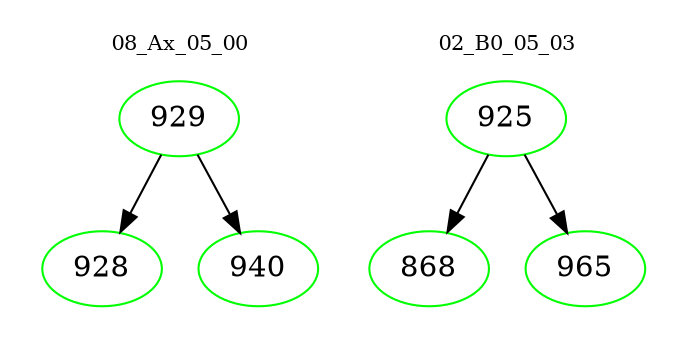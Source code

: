 digraph{
subgraph cluster_0 {
color = white
label = "08_Ax_05_00";
fontsize=10;
T0_929 [label="929", color="green"]
T0_929 -> T0_928 [color="black"]
T0_928 [label="928", color="green"]
T0_929 -> T0_940 [color="black"]
T0_940 [label="940", color="green"]
}
subgraph cluster_1 {
color = white
label = "02_B0_05_03";
fontsize=10;
T1_925 [label="925", color="green"]
T1_925 -> T1_868 [color="black"]
T1_868 [label="868", color="green"]
T1_925 -> T1_965 [color="black"]
T1_965 [label="965", color="green"]
}
}
